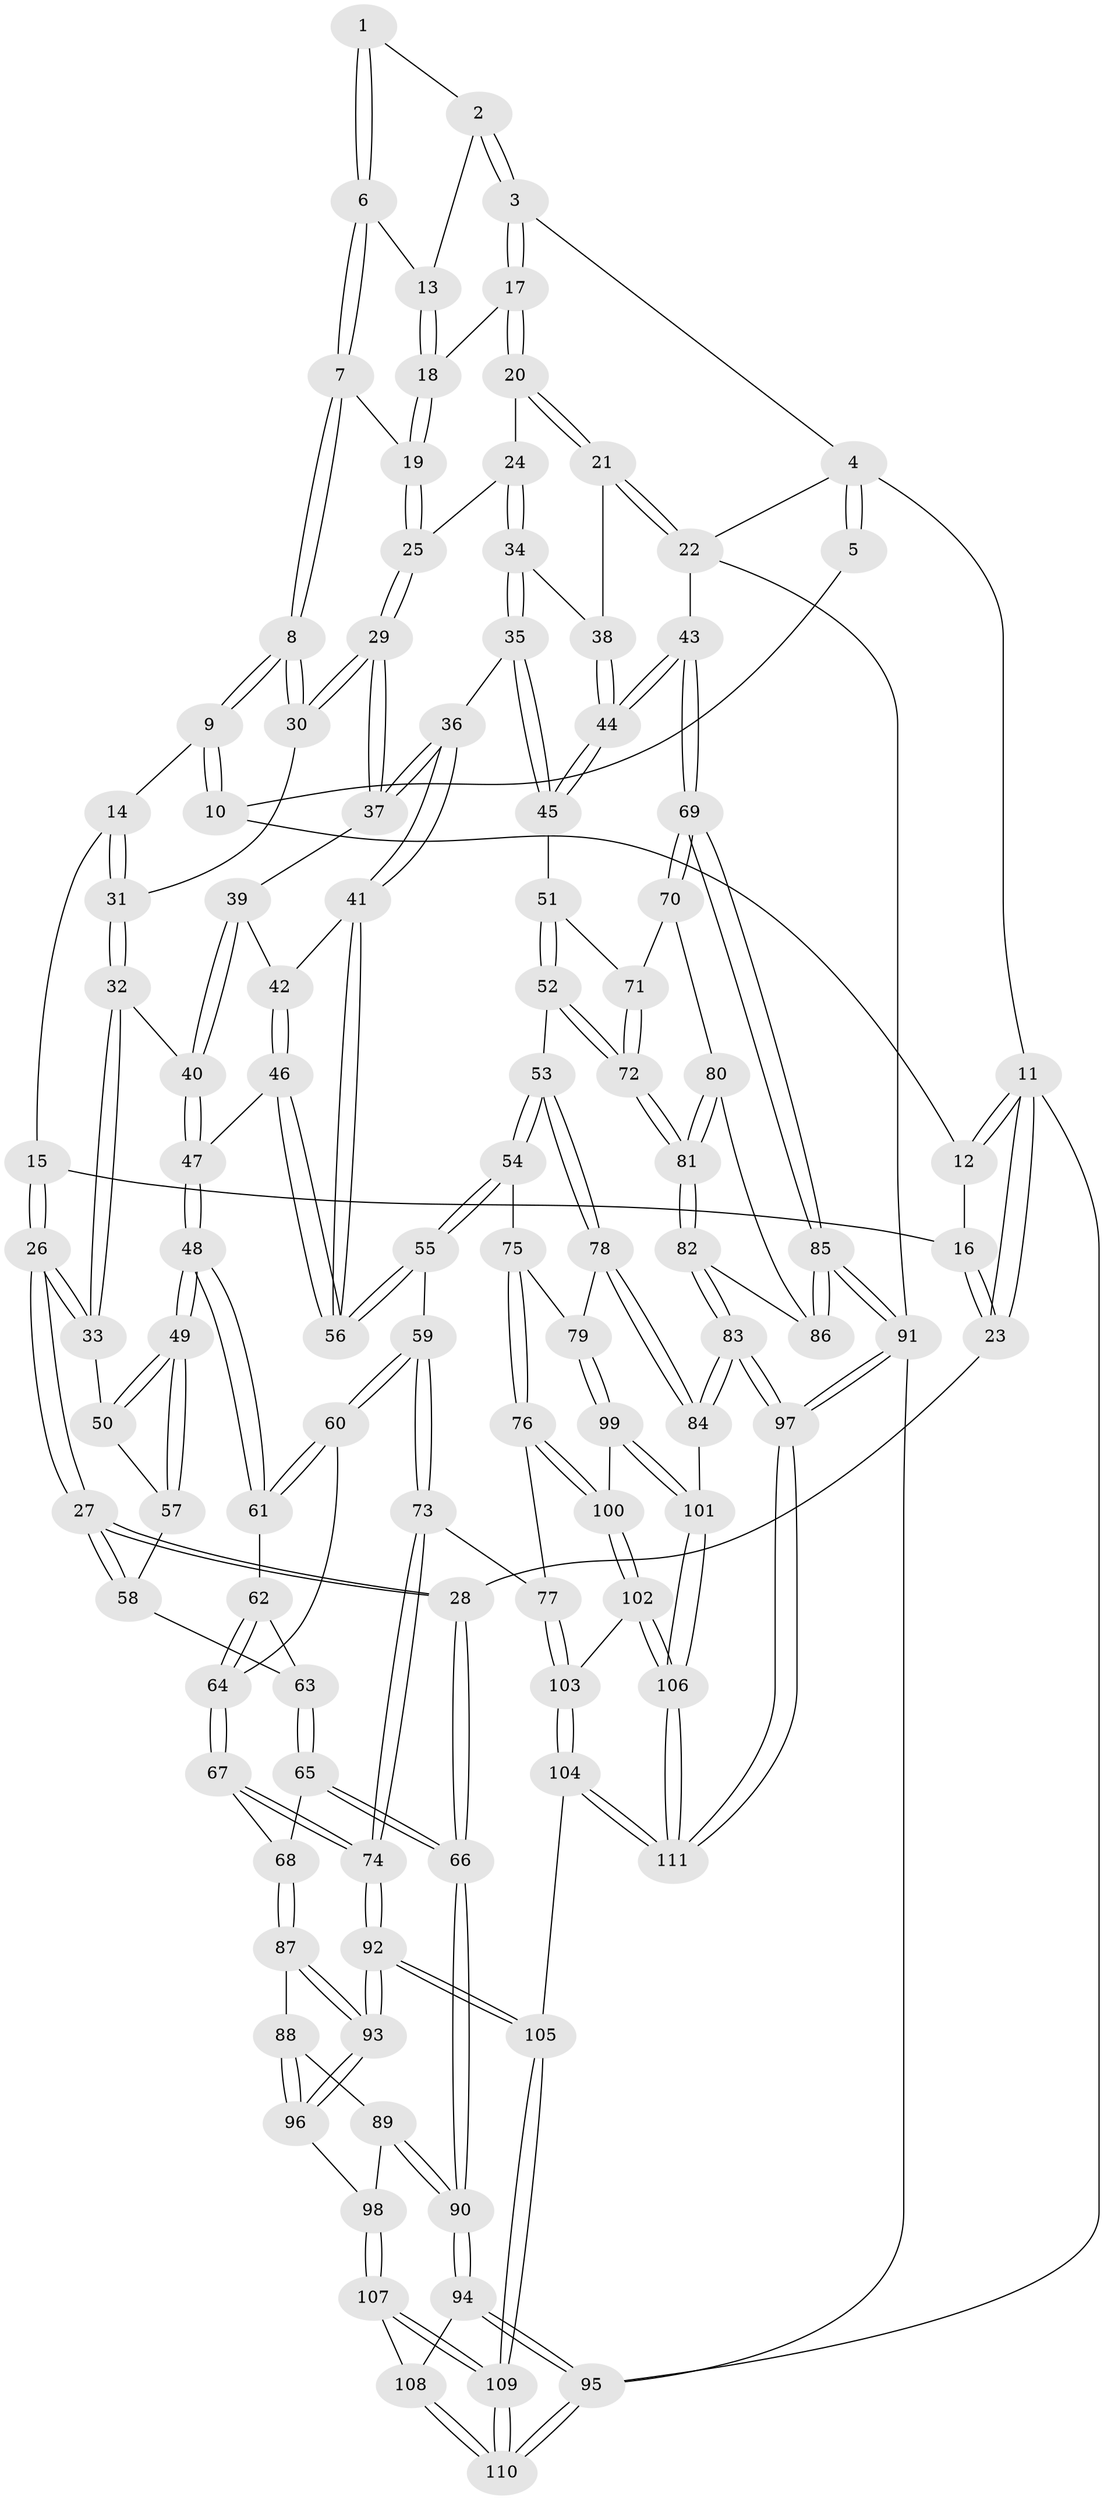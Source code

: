 // Generated by graph-tools (version 1.1) at 2025/51/03/09/25 03:51:09]
// undirected, 111 vertices, 274 edges
graph export_dot {
graph [start="1"]
  node [color=gray90,style=filled];
  1 [pos="+0.3729976774093566+0"];
  2 [pos="+0.49838795548908543+0.037632580100499906"];
  3 [pos="+0.6956704532246735+0"];
  4 [pos="+0.695029074964359+0"];
  5 [pos="+0.2705696522145784+0"];
  6 [pos="+0.39625153742233177+0.07272873847907911"];
  7 [pos="+0.38094676703655844+0.11131731591749389"];
  8 [pos="+0.3455488806565406+0.1409564239783079"];
  9 [pos="+0.2305223454408122+0"];
  10 [pos="+0.2347913443300096+0"];
  11 [pos="+0+0"];
  12 [pos="+0+0"];
  13 [pos="+0.484809455291831+0.05552248803126127"];
  14 [pos="+0.17866366501600967+0.12363674504740563"];
  15 [pos="+0.1369412640413051+0.13042260222139115"];
  16 [pos="+0.0738828634174881+0.10827603640577974"];
  17 [pos="+0.7220931924444648+0"];
  18 [pos="+0.49298637293224634+0.144449299155863"];
  19 [pos="+0.4912786795277966+0.14973199608664658"];
  20 [pos="+0.7605220592566131+0.09971203974148359"];
  21 [pos="+1+0.06393523273771366"];
  22 [pos="+1+0.03032561392331337"];
  23 [pos="+0+0.34596229909019094"];
  24 [pos="+0.7590509550264758+0.11470386480120742"];
  25 [pos="+0.5056421768184735+0.2044112991457141"];
  26 [pos="+0.04351781753503804+0.36509193477426594"];
  27 [pos="+0+0.3986827206710883"];
  28 [pos="+0+0.4317651513922126"];
  29 [pos="+0.48668101521904145+0.24934739829478675"];
  30 [pos="+0.3385046523913454+0.15808315012158816"];
  31 [pos="+0.2665689132884273+0.21854460642700552"];
  32 [pos="+0.2562886461180383+0.31944328041730025"];
  33 [pos="+0.25238276323105774+0.323460713909433"];
  34 [pos="+0.7775997746556492+0.23119483924535036"];
  35 [pos="+0.7218915150801448+0.32259968642414366"];
  36 [pos="+0.6731305851352664+0.3433883221621538"];
  37 [pos="+0.4867439727574987+0.251749259782972"];
  38 [pos="+0.8633301429791341+0.26634595682758017"];
  39 [pos="+0.4503083378758423+0.30142663383400375"];
  40 [pos="+0.3802643024045243+0.33157540143529995"];
  41 [pos="+0.6017566150874727+0.42705835172593365"];
  42 [pos="+0.49676232678399584+0.375872938163119"];
  43 [pos="+1+0.4890465087036078"];
  44 [pos="+1+0.46079714997873483"];
  45 [pos="+0.795547782806303+0.4739798368876107"];
  46 [pos="+0.4324713095854604+0.4636290436532075"];
  47 [pos="+0.42984298982807434+0.4631529968104477"];
  48 [pos="+0.3354063913765582+0.5145403707549602"];
  49 [pos="+0.32091320909753823+0.49426947966319484"];
  50 [pos="+0.27177757779967604+0.4036657226496983"];
  51 [pos="+0.763027456262488+0.5722889764976719"];
  52 [pos="+0.7284048547469474+0.6056897463453575"];
  53 [pos="+0.6879563953035315+0.6206444601516325"];
  54 [pos="+0.58172266622714+0.5864368543628422"];
  55 [pos="+0.5739746642621877+0.5757664980323011"];
  56 [pos="+0.5673852650953655+0.5427684134555588"];
  57 [pos="+0.1971464753502138+0.5111971996739793"];
  58 [pos="+0.1908335472693161+0.5168869006057336"];
  59 [pos="+0.3737857042032113+0.6101508211198992"];
  60 [pos="+0.37342036545896873+0.6097505009228733"];
  61 [pos="+0.33404763277703187+0.5264868627912812"];
  62 [pos="+0.2778136071445115+0.5526749978404055"];
  63 [pos="+0.20921623506506856+0.5627036411649509"];
  64 [pos="+0.26131276633105527+0.6372443056090539"];
  65 [pos="+0.16593853757990654+0.6530580274784371"];
  66 [pos="+0+0.5538254932244754"];
  67 [pos="+0.1987917919765726+0.6829652364691581"];
  68 [pos="+0.18649795267591712+0.6760018918921026"];
  69 [pos="+1+0.5145122802260594"];
  70 [pos="+1+0.578121029739848"];
  71 [pos="+0.8998456278654701+0.6006955769714484"];
  72 [pos="+0.8439588949146816+0.7063976697463279"];
  73 [pos="+0.3676284039670698+0.7766675618590146"];
  74 [pos="+0.30207011538121725+0.8072560437638668"];
  75 [pos="+0.5724613333150914+0.606919200578419"];
  76 [pos="+0.4627910859748612+0.7803979549305898"];
  77 [pos="+0.4306999454112491+0.785523523354266"];
  78 [pos="+0.7034660612606083+0.7887944975251763"];
  79 [pos="+0.607552338608271+0.8171717916177291"];
  80 [pos="+0.9093791815358878+0.718016558860417"];
  81 [pos="+0.8682133502951763+0.7552419184358495"];
  82 [pos="+0.8673017529193333+0.7635892911186712"];
  83 [pos="+0.8505875506409036+0.8661532624715357"];
  84 [pos="+0.7756165228573352+0.8454351175615415"];
  85 [pos="+1+0.7637789316051872"];
  86 [pos="+0.9821619016722846+0.7405375887855128"];
  87 [pos="+0.11609155225223998+0.7705807747341247"];
  88 [pos="+0.1031259573525947+0.7758740466530807"];
  89 [pos="+0+0.7714106562347119"];
  90 [pos="+0+0.6791434660751432"];
  91 [pos="+1+1"];
  92 [pos="+0.2749803542096283+0.8588137602980055"];
  93 [pos="+0.2411789507692982+0.8583405550403752"];
  94 [pos="+0+0.8326942022290039"];
  95 [pos="+0+1"];
  96 [pos="+0.136648968575395+0.87437142192712"];
  97 [pos="+1+1"];
  98 [pos="+0.11631527827010298+0.8831796143465286"];
  99 [pos="+0.5713956804882199+0.8379825742398904"];
  100 [pos="+0.5618542524511934+0.8379815200500731"];
  101 [pos="+0.6454493809635132+0.9533437543416354"];
  102 [pos="+0.5360992882501165+0.9026273700389997"];
  103 [pos="+0.45924147633784285+0.9615118139471137"];
  104 [pos="+0.3662360613696142+1"];
  105 [pos="+0.3179202131018425+1"];
  106 [pos="+0.6197265615978897+1"];
  107 [pos="+0.0846031056258422+0.9281391218756284"];
  108 [pos="+0.0341382581839094+0.9240573775554354"];
  109 [pos="+0.20872646420672233+1"];
  110 [pos="+0.006387763579436797+1"];
  111 [pos="+0.6172697420002503+1"];
  1 -- 2;
  1 -- 6;
  1 -- 6;
  2 -- 3;
  2 -- 3;
  2 -- 13;
  3 -- 4;
  3 -- 17;
  3 -- 17;
  4 -- 5;
  4 -- 5;
  4 -- 11;
  4 -- 22;
  5 -- 10;
  6 -- 7;
  6 -- 7;
  6 -- 13;
  7 -- 8;
  7 -- 8;
  7 -- 19;
  8 -- 9;
  8 -- 9;
  8 -- 30;
  8 -- 30;
  9 -- 10;
  9 -- 10;
  9 -- 14;
  10 -- 12;
  11 -- 12;
  11 -- 12;
  11 -- 23;
  11 -- 23;
  11 -- 95;
  12 -- 16;
  13 -- 18;
  13 -- 18;
  14 -- 15;
  14 -- 31;
  14 -- 31;
  15 -- 16;
  15 -- 26;
  15 -- 26;
  16 -- 23;
  16 -- 23;
  17 -- 18;
  17 -- 20;
  17 -- 20;
  18 -- 19;
  18 -- 19;
  19 -- 25;
  19 -- 25;
  20 -- 21;
  20 -- 21;
  20 -- 24;
  21 -- 22;
  21 -- 22;
  21 -- 38;
  22 -- 43;
  22 -- 91;
  23 -- 28;
  24 -- 25;
  24 -- 34;
  24 -- 34;
  25 -- 29;
  25 -- 29;
  26 -- 27;
  26 -- 27;
  26 -- 33;
  26 -- 33;
  27 -- 28;
  27 -- 28;
  27 -- 58;
  27 -- 58;
  28 -- 66;
  28 -- 66;
  29 -- 30;
  29 -- 30;
  29 -- 37;
  29 -- 37;
  30 -- 31;
  31 -- 32;
  31 -- 32;
  32 -- 33;
  32 -- 33;
  32 -- 40;
  33 -- 50;
  34 -- 35;
  34 -- 35;
  34 -- 38;
  35 -- 36;
  35 -- 45;
  35 -- 45;
  36 -- 37;
  36 -- 37;
  36 -- 41;
  36 -- 41;
  37 -- 39;
  38 -- 44;
  38 -- 44;
  39 -- 40;
  39 -- 40;
  39 -- 42;
  40 -- 47;
  40 -- 47;
  41 -- 42;
  41 -- 56;
  41 -- 56;
  42 -- 46;
  42 -- 46;
  43 -- 44;
  43 -- 44;
  43 -- 69;
  43 -- 69;
  44 -- 45;
  44 -- 45;
  45 -- 51;
  46 -- 47;
  46 -- 56;
  46 -- 56;
  47 -- 48;
  47 -- 48;
  48 -- 49;
  48 -- 49;
  48 -- 61;
  48 -- 61;
  49 -- 50;
  49 -- 50;
  49 -- 57;
  49 -- 57;
  50 -- 57;
  51 -- 52;
  51 -- 52;
  51 -- 71;
  52 -- 53;
  52 -- 72;
  52 -- 72;
  53 -- 54;
  53 -- 54;
  53 -- 78;
  53 -- 78;
  54 -- 55;
  54 -- 55;
  54 -- 75;
  55 -- 56;
  55 -- 56;
  55 -- 59;
  57 -- 58;
  58 -- 63;
  59 -- 60;
  59 -- 60;
  59 -- 73;
  59 -- 73;
  60 -- 61;
  60 -- 61;
  60 -- 64;
  61 -- 62;
  62 -- 63;
  62 -- 64;
  62 -- 64;
  63 -- 65;
  63 -- 65;
  64 -- 67;
  64 -- 67;
  65 -- 66;
  65 -- 66;
  65 -- 68;
  66 -- 90;
  66 -- 90;
  67 -- 68;
  67 -- 74;
  67 -- 74;
  68 -- 87;
  68 -- 87;
  69 -- 70;
  69 -- 70;
  69 -- 85;
  69 -- 85;
  70 -- 71;
  70 -- 80;
  71 -- 72;
  71 -- 72;
  72 -- 81;
  72 -- 81;
  73 -- 74;
  73 -- 74;
  73 -- 77;
  74 -- 92;
  74 -- 92;
  75 -- 76;
  75 -- 76;
  75 -- 79;
  76 -- 77;
  76 -- 100;
  76 -- 100;
  77 -- 103;
  77 -- 103;
  78 -- 79;
  78 -- 84;
  78 -- 84;
  79 -- 99;
  79 -- 99;
  80 -- 81;
  80 -- 81;
  80 -- 86;
  81 -- 82;
  81 -- 82;
  82 -- 83;
  82 -- 83;
  82 -- 86;
  83 -- 84;
  83 -- 84;
  83 -- 97;
  83 -- 97;
  84 -- 101;
  85 -- 86;
  85 -- 86;
  85 -- 91;
  85 -- 91;
  87 -- 88;
  87 -- 93;
  87 -- 93;
  88 -- 89;
  88 -- 96;
  88 -- 96;
  89 -- 90;
  89 -- 90;
  89 -- 98;
  90 -- 94;
  90 -- 94;
  91 -- 97;
  91 -- 97;
  91 -- 95;
  92 -- 93;
  92 -- 93;
  92 -- 105;
  92 -- 105;
  93 -- 96;
  93 -- 96;
  94 -- 95;
  94 -- 95;
  94 -- 108;
  95 -- 110;
  95 -- 110;
  96 -- 98;
  97 -- 111;
  97 -- 111;
  98 -- 107;
  98 -- 107;
  99 -- 100;
  99 -- 101;
  99 -- 101;
  100 -- 102;
  100 -- 102;
  101 -- 106;
  101 -- 106;
  102 -- 103;
  102 -- 106;
  102 -- 106;
  103 -- 104;
  103 -- 104;
  104 -- 105;
  104 -- 111;
  104 -- 111;
  105 -- 109;
  105 -- 109;
  106 -- 111;
  106 -- 111;
  107 -- 108;
  107 -- 109;
  107 -- 109;
  108 -- 110;
  108 -- 110;
  109 -- 110;
  109 -- 110;
}
